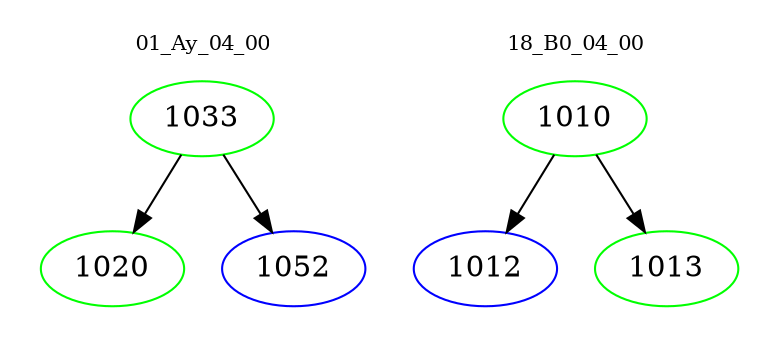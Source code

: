 digraph{
subgraph cluster_0 {
color = white
label = "01_Ay_04_00";
fontsize=10;
T0_1033 [label="1033", color="green"]
T0_1033 -> T0_1020 [color="black"]
T0_1020 [label="1020", color="green"]
T0_1033 -> T0_1052 [color="black"]
T0_1052 [label="1052", color="blue"]
}
subgraph cluster_1 {
color = white
label = "18_B0_04_00";
fontsize=10;
T1_1010 [label="1010", color="green"]
T1_1010 -> T1_1012 [color="black"]
T1_1012 [label="1012", color="blue"]
T1_1010 -> T1_1013 [color="black"]
T1_1013 [label="1013", color="green"]
}
}
